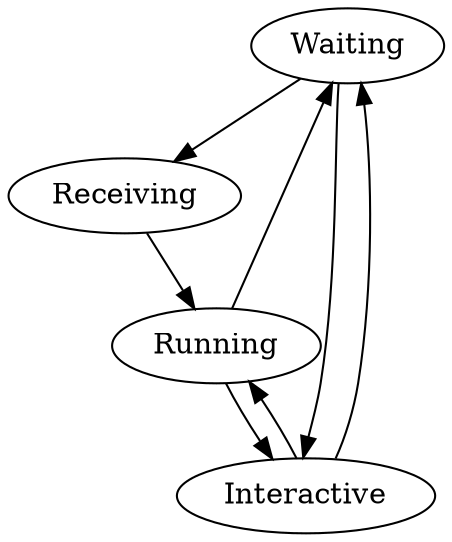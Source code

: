 digraph {
	Waiting -> Receiving
	Running -> Waiting
	Receiving -> Running
	Waiting -> Interactive
	Interactive -> Waiting
	Running -> Interactive
	Interactive -> Running
}